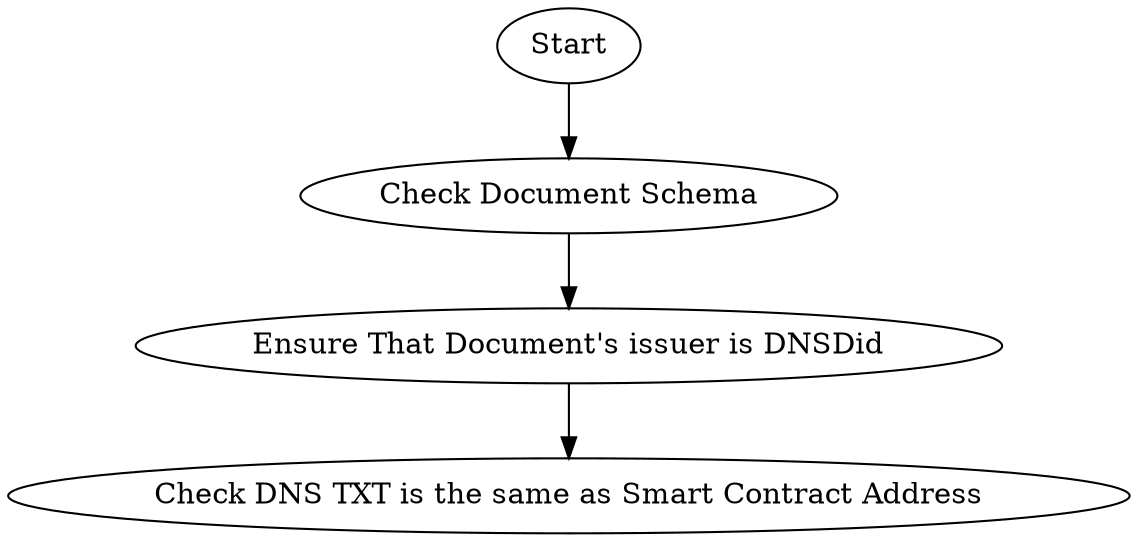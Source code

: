 

digraph g {
    
    subgraph DnsDid_Check {

        //"DnsDidIdentityProof"
        // Test Condition
        // V2 // return data.issuers.some((issuer) => issuer.identityProof?.type === "DNS-DID");
        // V3 // return document.openAttestationMetadata.identityProof.type === v3.IdentityProofType.DNSDid;

        label = "DnsDidIdentityProof"
        DNSDidStart [label="Start"]
        DNSDidSchema [label="Check Document Schema"]
        DNSDidIssuer [label="Ensure That Document's issuer is DNSDid"]
        DNSDidRevoked [label="Check DNS TXT is the same as Smart Contract Address"]
        
        DNSDidStart -> DNSDidSchema
        DNSDidSchema -> DNSDidIssuer
        DNSDidIssuer -> DNSDidRevoked
    }

}